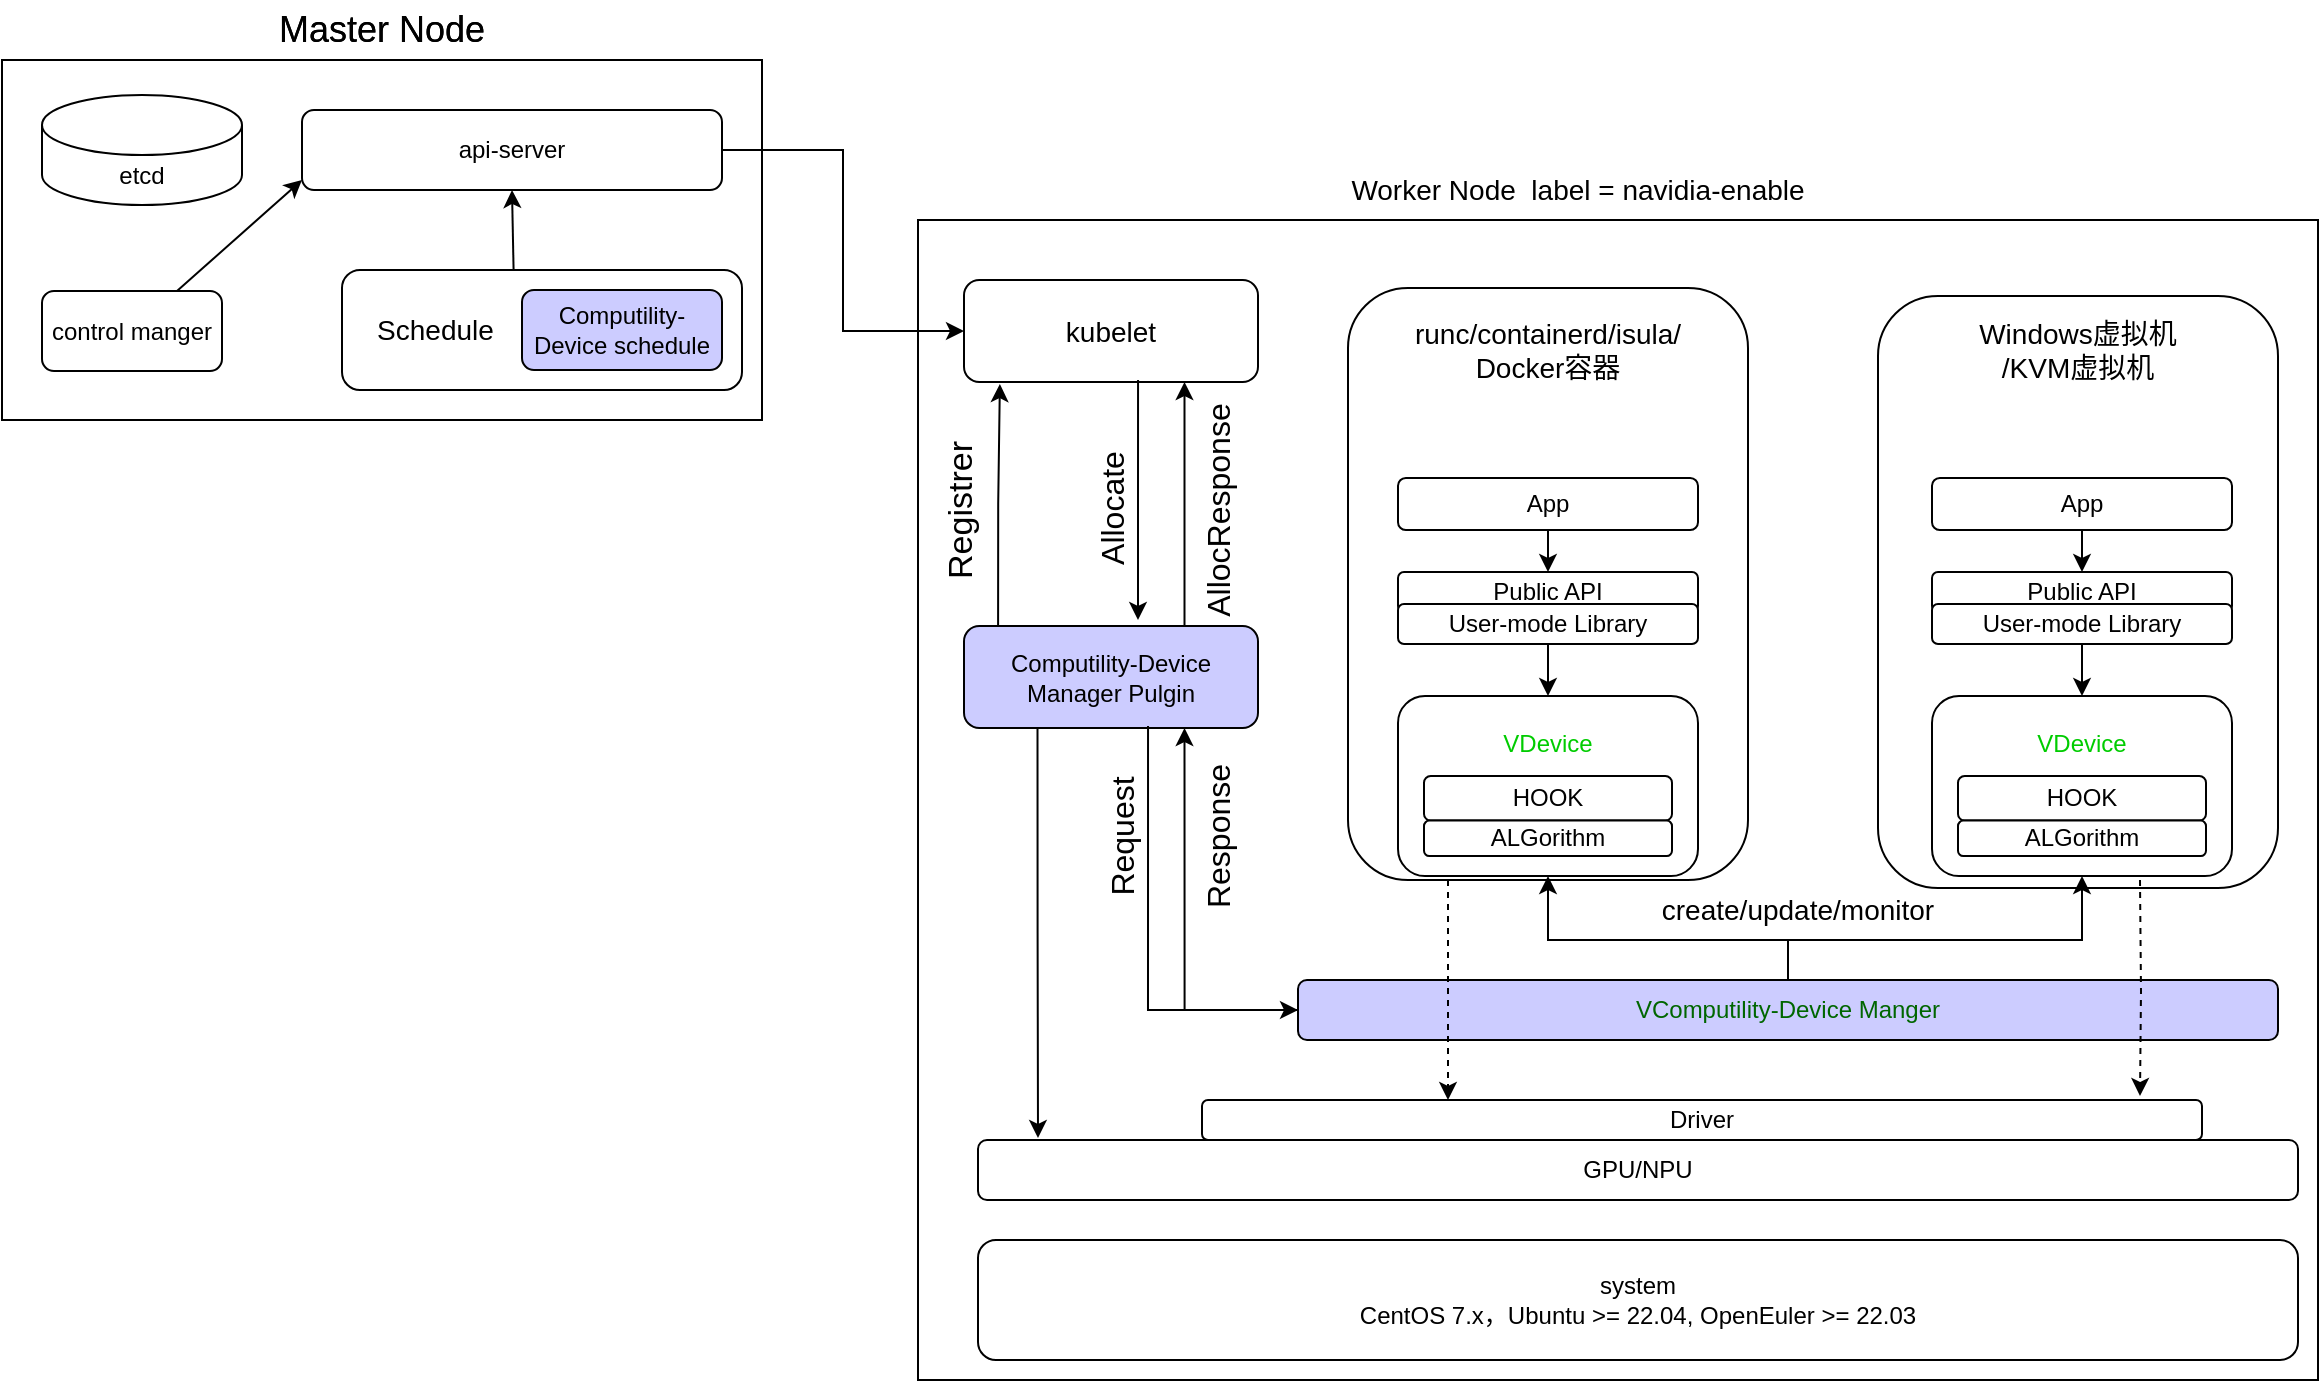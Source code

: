 <mxfile version="22.1.0" type="github">
  <diagram id="prtHgNgQTEPvFCAcTncT" name="Page-1">
    <mxGraphModel dx="1386" dy="747" grid="1" gridSize="10" guides="1" tooltips="1" connect="1" arrows="1" fold="1" page="1" pageScale="1" pageWidth="827" pageHeight="1169" math="0" shadow="0">
      <root>
        <mxCell id="0" />
        <mxCell id="1" parent="0" />
        <mxCell id="IzmlfqED56RzMS5ZcZuz-1" value="" style="rounded=0;whiteSpace=wrap;html=1;" vertex="1" parent="1">
          <mxGeometry x="718" y="1000" width="700" height="580" as="geometry" />
        </mxCell>
        <mxCell id="IzmlfqED56RzMS5ZcZuz-2" value="&lt;div style=&quot;text-align: left;&quot;&gt;&lt;br&gt;&lt;/div&gt;" style="rounded=1;whiteSpace=wrap;html=1;" vertex="1" parent="1">
          <mxGeometry x="933" y="1034" width="200" height="296" as="geometry" />
        </mxCell>
        <mxCell id="IzmlfqED56RzMS5ZcZuz-3" value="api-server" style="rounded=1;whiteSpace=wrap;html=1;" vertex="1" parent="1">
          <mxGeometry x="410" y="945" width="210" height="40" as="geometry" />
        </mxCell>
        <mxCell id="IzmlfqED56RzMS5ZcZuz-4" value="control manger" style="rounded=1;whiteSpace=wrap;html=1;" vertex="1" parent="1">
          <mxGeometry x="280" y="1025" width="90" height="40" as="geometry" />
        </mxCell>
        <mxCell id="IzmlfqED56RzMS5ZcZuz-5" value="&lt;font style=&quot;font-size: 14px;&quot;&gt;&amp;nbsp; &amp;nbsp; Schedule&lt;/font&gt;" style="rounded=1;whiteSpace=wrap;html=1;align=left;" vertex="1" parent="1">
          <mxGeometry x="430" y="1025" width="200" height="60" as="geometry" />
        </mxCell>
        <mxCell id="IzmlfqED56RzMS5ZcZuz-6" value="gpu-admission&lt;br&gt;schedule" style="rounded=1;whiteSpace=wrap;html=1;fillColor=#CCCCFF;" vertex="1" parent="1">
          <mxGeometry x="530" y="1035" width="90" height="40" as="geometry" />
        </mxCell>
        <mxCell id="IzmlfqED56RzMS5ZcZuz-7" value="etcd" style="shape=cylinder3;whiteSpace=wrap;html=1;boundedLbl=1;backgroundOutline=1;size=15;" vertex="1" parent="1">
          <mxGeometry x="280" y="935" width="100" height="50" as="geometry" />
        </mxCell>
        <mxCell id="IzmlfqED56RzMS5ZcZuz-8" value="&lt;font style=&quot;font-size: 18px;&quot;&gt;Master Node&lt;/font&gt;" style="text;html=1;strokeColor=none;fillColor=none;align=center;verticalAlign=middle;whiteSpace=wrap;rounded=0;" vertex="1" parent="1">
          <mxGeometry x="395" y="890" width="110" height="30" as="geometry" />
        </mxCell>
        <mxCell id="IzmlfqED56RzMS5ZcZuz-9" value="" style="endArrow=classic;html=1;rounded=0;exitX=0.75;exitY=0;exitDx=0;exitDy=0;" edge="1" parent="1" source="IzmlfqED56RzMS5ZcZuz-4">
          <mxGeometry width="50" height="50" relative="1" as="geometry">
            <mxPoint x="350" y="1020" as="sourcePoint" />
            <mxPoint x="410" y="970" as="targetPoint" />
          </mxGeometry>
        </mxCell>
        <mxCell id="IzmlfqED56RzMS5ZcZuz-10" value="" style="endArrow=classic;html=1;rounded=0;entryX=0.04;entryY=1.026;entryDx=0;entryDy=0;entryPerimeter=0;exitX=0.398;exitY=-0.046;exitDx=0;exitDy=0;exitPerimeter=0;" edge="1" parent="1" target="IzmlfqED56RzMS5ZcZuz-3">
          <mxGeometry width="50" height="50" relative="1" as="geometry">
            <mxPoint x="419.3" y="1093.62" as="sourcePoint" />
            <mxPoint x="430" y="1000" as="targetPoint" />
          </mxGeometry>
        </mxCell>
        <mxCell id="IzmlfqED56RzMS5ZcZuz-11" value="" style="endArrow=classic;html=1;rounded=0;exitX=0.429;exitY=0.006;exitDx=0;exitDy=0;exitPerimeter=0;entryX=0.5;entryY=1;entryDx=0;entryDy=0;" edge="1" parent="1" source="IzmlfqED56RzMS5ZcZuz-5" target="IzmlfqED56RzMS5ZcZuz-3">
          <mxGeometry width="50" height="50" relative="1" as="geometry">
            <mxPoint x="429" y="1104" as="sourcePoint" />
            <mxPoint x="428" y="996" as="targetPoint" />
          </mxGeometry>
        </mxCell>
        <mxCell id="IzmlfqED56RzMS5ZcZuz-12" value="" style="rounded=0;whiteSpace=wrap;html=1;" vertex="1" parent="1">
          <mxGeometry x="260" y="920" width="380" height="180" as="geometry" />
        </mxCell>
        <mxCell id="IzmlfqED56RzMS5ZcZuz-13" style="edgeStyle=orthogonalEdgeStyle;rounded=0;orthogonalLoop=1;jettySize=auto;html=1;entryX=0;entryY=0.5;entryDx=0;entryDy=0;" edge="1" parent="1" source="IzmlfqED56RzMS5ZcZuz-14" target="IzmlfqED56RzMS5ZcZuz-32">
          <mxGeometry relative="1" as="geometry" />
        </mxCell>
        <mxCell id="IzmlfqED56RzMS5ZcZuz-14" value="api-server" style="rounded=1;whiteSpace=wrap;html=1;" vertex="1" parent="1">
          <mxGeometry x="410" y="945" width="210" height="40" as="geometry" />
        </mxCell>
        <mxCell id="IzmlfqED56RzMS5ZcZuz-15" value="control manger" style="rounded=1;whiteSpace=wrap;html=1;" vertex="1" parent="1">
          <mxGeometry x="280" y="1035.5" width="90" height="40" as="geometry" />
        </mxCell>
        <mxCell id="IzmlfqED56RzMS5ZcZuz-16" value="&lt;font style=&quot;font-size: 14px;&quot;&gt;&amp;nbsp; &amp;nbsp; Schedule&lt;/font&gt;" style="rounded=1;whiteSpace=wrap;html=1;align=left;" vertex="1" parent="1">
          <mxGeometry x="430" y="1025" width="200" height="60" as="geometry" />
        </mxCell>
        <mxCell id="IzmlfqED56RzMS5ZcZuz-17" value="Computility-Device schedule" style="rounded=1;whiteSpace=wrap;html=1;fillColor=#CCCCFF;" vertex="1" parent="1">
          <mxGeometry x="520" y="1035" width="100" height="40" as="geometry" />
        </mxCell>
        <mxCell id="IzmlfqED56RzMS5ZcZuz-18" value="etcd" style="shape=cylinder3;whiteSpace=wrap;html=1;boundedLbl=1;backgroundOutline=1;size=15;" vertex="1" parent="1">
          <mxGeometry x="280" y="937.5" width="100" height="55" as="geometry" />
        </mxCell>
        <mxCell id="IzmlfqED56RzMS5ZcZuz-19" value="&lt;font style=&quot;font-size: 18px;&quot;&gt;Master Node&lt;/font&gt;" style="text;html=1;strokeColor=none;fillColor=none;align=center;verticalAlign=middle;whiteSpace=wrap;rounded=0;" vertex="1" parent="1">
          <mxGeometry x="395" y="890" width="110" height="30" as="geometry" />
        </mxCell>
        <mxCell id="IzmlfqED56RzMS5ZcZuz-20" value="" style="endArrow=classic;html=1;rounded=0;exitX=0.75;exitY=0;exitDx=0;exitDy=0;entryX=0;entryY=0.875;entryDx=0;entryDy=0;entryPerimeter=0;" edge="1" parent="1" source="IzmlfqED56RzMS5ZcZuz-15" target="IzmlfqED56RzMS5ZcZuz-14">
          <mxGeometry width="50" height="50" relative="1" as="geometry">
            <mxPoint x="350" y="1020" as="sourcePoint" />
            <mxPoint x="410" y="970" as="targetPoint" />
          </mxGeometry>
        </mxCell>
        <mxCell id="IzmlfqED56RzMS5ZcZuz-21" value="" style="endArrow=classic;html=1;rounded=0;exitX=0.429;exitY=0.006;exitDx=0;exitDy=0;exitPerimeter=0;entryX=0.5;entryY=1;entryDx=0;entryDy=0;" edge="1" parent="1" source="IzmlfqED56RzMS5ZcZuz-16" target="IzmlfqED56RzMS5ZcZuz-14">
          <mxGeometry width="50" height="50" relative="1" as="geometry">
            <mxPoint x="429" y="1104" as="sourcePoint" />
            <mxPoint x="428" y="996" as="targetPoint" />
          </mxGeometry>
        </mxCell>
        <mxCell id="IzmlfqED56RzMS5ZcZuz-22" value="GPU/NPU" style="rounded=1;whiteSpace=wrap;html=1;" vertex="1" parent="1">
          <mxGeometry x="748" y="1460" width="660" height="30" as="geometry" />
        </mxCell>
        <mxCell id="IzmlfqED56RzMS5ZcZuz-23" value="system&lt;br&gt;CentOS 7.x，Ubuntu &amp;gt;= 22.04, OpenEuler &amp;gt;= 22.03" style="rounded=1;whiteSpace=wrap;html=1;" vertex="1" parent="1">
          <mxGeometry x="748" y="1510" width="660" height="60" as="geometry" />
        </mxCell>
        <mxCell id="IzmlfqED56RzMS5ZcZuz-24" style="edgeStyle=orthogonalEdgeStyle;rounded=0;orthogonalLoop=1;jettySize=auto;html=1;entryX=0.122;entryY=1.02;entryDx=0;entryDy=0;exitX=0.116;exitY=0.02;exitDx=0;exitDy=0;exitPerimeter=0;entryPerimeter=0;" edge="1" parent="1" source="IzmlfqED56RzMS5ZcZuz-26" target="IzmlfqED56RzMS5ZcZuz-32">
          <mxGeometry relative="1" as="geometry" />
        </mxCell>
        <mxCell id="IzmlfqED56RzMS5ZcZuz-25" style="edgeStyle=orthogonalEdgeStyle;rounded=0;orthogonalLoop=1;jettySize=auto;html=1;exitX=0.25;exitY=1;exitDx=0;exitDy=0;" edge="1" parent="1" source="IzmlfqED56RzMS5ZcZuz-26">
          <mxGeometry relative="1" as="geometry">
            <mxPoint x="778" y="1459" as="targetPoint" />
          </mxGeometry>
        </mxCell>
        <mxCell id="IzmlfqED56RzMS5ZcZuz-26" value="Computility-Device Manager Pulgin" style="rounded=1;whiteSpace=wrap;html=1;fillColor=#CCCCFF;" vertex="1" parent="1">
          <mxGeometry x="741" y="1203" width="147" height="51" as="geometry" />
        </mxCell>
        <mxCell id="IzmlfqED56RzMS5ZcZuz-27" value="&lt;div style=&quot;text-align: left;&quot;&gt;&lt;br&gt;&lt;/div&gt;" style="rounded=1;whiteSpace=wrap;html=1;" vertex="1" parent="1">
          <mxGeometry x="1198" y="1038" width="200" height="296" as="geometry" />
        </mxCell>
        <mxCell id="IzmlfqED56RzMS5ZcZuz-28" style="edgeStyle=orthogonalEdgeStyle;rounded=0;orthogonalLoop=1;jettySize=auto;html=1;entryX=0.75;entryY=1;entryDx=0;entryDy=0;" edge="1" parent="1" source="IzmlfqED56RzMS5ZcZuz-31" target="IzmlfqED56RzMS5ZcZuz-26">
          <mxGeometry relative="1" as="geometry" />
        </mxCell>
        <mxCell id="IzmlfqED56RzMS5ZcZuz-29" style="edgeStyle=orthogonalEdgeStyle;rounded=0;orthogonalLoop=1;jettySize=auto;html=1;" edge="1" parent="1" source="IzmlfqED56RzMS5ZcZuz-31" target="IzmlfqED56RzMS5ZcZuz-47">
          <mxGeometry relative="1" as="geometry">
            <Array as="points">
              <mxPoint x="1153" y="1360" />
              <mxPoint x="1300" y="1360" />
            </Array>
          </mxGeometry>
        </mxCell>
        <mxCell id="IzmlfqED56RzMS5ZcZuz-30" style="edgeStyle=orthogonalEdgeStyle;rounded=0;orthogonalLoop=1;jettySize=auto;html=1;" edge="1" parent="1" source="IzmlfqED56RzMS5ZcZuz-31" target="IzmlfqED56RzMS5ZcZuz-60">
          <mxGeometry relative="1" as="geometry">
            <Array as="points">
              <mxPoint x="1153" y="1360" />
              <mxPoint x="1033" y="1360" />
            </Array>
          </mxGeometry>
        </mxCell>
        <mxCell id="IzmlfqED56RzMS5ZcZuz-31" value="&lt;font style=&quot;border-color: var(--border-color);&quot;&gt;&lt;font&gt;VComputility-Device Manger&lt;/font&gt;&lt;br&gt;&lt;/font&gt;" style="rounded=1;whiteSpace=wrap;html=1;fillColor=#CCCCFF;fontColor=#006600;" vertex="1" parent="1">
          <mxGeometry x="908" y="1380" width="490" height="30" as="geometry" />
        </mxCell>
        <mxCell id="IzmlfqED56RzMS5ZcZuz-32" value="&lt;font style=&quot;font-size: 14px;&quot;&gt;kubelet&lt;/font&gt;" style="rounded=1;whiteSpace=wrap;html=1;fillColor=#FFFFFF;" vertex="1" parent="1">
          <mxGeometry x="741" y="1030" width="147" height="51" as="geometry" />
        </mxCell>
        <mxCell id="IzmlfqED56RzMS5ZcZuz-33" value="Registrer" style="text;html=1;strokeColor=none;fillColor=none;align=center;verticalAlign=middle;whiteSpace=wrap;rounded=0;horizontal=0;fontSize=17;fontStyle=0" vertex="1" parent="1">
          <mxGeometry x="710" y="1111" width="60" height="68" as="geometry" />
        </mxCell>
        <mxCell id="IzmlfqED56RzMS5ZcZuz-34" style="edgeStyle=orthogonalEdgeStyle;rounded=0;orthogonalLoop=1;jettySize=auto;html=1;entryX=0.75;entryY=1;entryDx=0;entryDy=0;exitX=0.75;exitY=0;exitDx=0;exitDy=0;" edge="1" parent="1" source="IzmlfqED56RzMS5ZcZuz-26" target="IzmlfqED56RzMS5ZcZuz-32">
          <mxGeometry relative="1" as="geometry">
            <mxPoint x="778" y="1200" as="sourcePoint" />
            <mxPoint x="779" y="1102" as="targetPoint" />
          </mxGeometry>
        </mxCell>
        <mxCell id="IzmlfqED56RzMS5ZcZuz-35" style="edgeStyle=orthogonalEdgeStyle;rounded=0;orthogonalLoop=1;jettySize=auto;html=1;exitX=0.592;exitY=0.98;exitDx=0;exitDy=0;exitPerimeter=0;" edge="1" parent="1" source="IzmlfqED56RzMS5ZcZuz-32">
          <mxGeometry relative="1" as="geometry">
            <mxPoint x="861" y="1189" as="sourcePoint" />
            <mxPoint x="828" y="1200" as="targetPoint" />
          </mxGeometry>
        </mxCell>
        <mxCell id="IzmlfqED56RzMS5ZcZuz-36" value="Allocate" style="text;html=1;strokeColor=none;fillColor=none;align=center;verticalAlign=middle;whiteSpace=wrap;rounded=0;horizontal=0;fontSize=16;fontStyle=0" vertex="1" parent="1">
          <mxGeometry x="785" y="1110" width="60" height="68" as="geometry" />
        </mxCell>
        <mxCell id="IzmlfqED56RzMS5ZcZuz-37" value="AllocResponse&lt;br style=&quot;font-size: 16px;&quot;&gt;" style="text;html=1;strokeColor=none;fillColor=none;align=center;verticalAlign=middle;whiteSpace=wrap;rounded=0;horizontal=0;fontSize=16;fontStyle=0" vertex="1" parent="1">
          <mxGeometry x="838" y="1090" width="60" height="110" as="geometry" />
        </mxCell>
        <mxCell id="IzmlfqED56RzMS5ZcZuz-38" value="Driver" style="rounded=1;whiteSpace=wrap;html=1;" vertex="1" parent="1">
          <mxGeometry x="860" y="1440" width="500" height="20" as="geometry" />
        </mxCell>
        <mxCell id="IzmlfqED56RzMS5ZcZuz-39" value="App" style="rounded=1;whiteSpace=wrap;html=1;" vertex="1" parent="1">
          <mxGeometry x="1225" y="1129" width="150" height="26" as="geometry" />
        </mxCell>
        <mxCell id="IzmlfqED56RzMS5ZcZuz-40" style="edgeStyle=orthogonalEdgeStyle;rounded=0;orthogonalLoop=1;jettySize=auto;html=1;exitX=0.626;exitY=0.98;exitDx=0;exitDy=0;entryX=0;entryY=0.5;entryDx=0;entryDy=0;exitPerimeter=0;" edge="1" parent="1" source="IzmlfqED56RzMS5ZcZuz-26" target="IzmlfqED56RzMS5ZcZuz-31">
          <mxGeometry relative="1" as="geometry">
            <mxPoint x="838" y="1090" as="sourcePoint" />
            <mxPoint x="838" y="1210" as="targetPoint" />
          </mxGeometry>
        </mxCell>
        <mxCell id="IzmlfqED56RzMS5ZcZuz-41" value="Request" style="text;html=1;strokeColor=none;fillColor=none;align=center;verticalAlign=middle;whiteSpace=wrap;rounded=0;horizontal=0;fontSize=16;fontStyle=0" vertex="1" parent="1">
          <mxGeometry x="790" y="1274" width="60" height="68" as="geometry" />
        </mxCell>
        <mxCell id="IzmlfqED56RzMS5ZcZuz-42" value="Response" style="text;html=1;strokeColor=none;fillColor=none;align=center;verticalAlign=middle;whiteSpace=wrap;rounded=0;horizontal=0;fontSize=16;fontStyle=0" vertex="1" parent="1">
          <mxGeometry x="838" y="1274" width="60" height="68" as="geometry" />
        </mxCell>
        <mxCell id="IzmlfqED56RzMS5ZcZuz-43" value="&lt;font style=&quot;font-size: 14px;&quot;&gt;Worker Node&amp;nbsp; label = navidia-enable&lt;/font&gt;" style="text;html=1;strokeColor=none;fillColor=none;align=center;verticalAlign=middle;whiteSpace=wrap;rounded=0;" vertex="1" parent="1">
          <mxGeometry x="898" y="970" width="300" height="30" as="geometry" />
        </mxCell>
        <mxCell id="IzmlfqED56RzMS5ZcZuz-44" value="Public API" style="rounded=1;whiteSpace=wrap;html=1;" vertex="1" parent="1">
          <mxGeometry x="1225" y="1176" width="150" height="20" as="geometry" />
        </mxCell>
        <mxCell id="IzmlfqED56RzMS5ZcZuz-45" value="User-mode Library" style="rounded=1;whiteSpace=wrap;html=1;" vertex="1" parent="1">
          <mxGeometry x="1225" y="1192" width="150" height="20" as="geometry" />
        </mxCell>
        <mxCell id="IzmlfqED56RzMS5ZcZuz-46" value="" style="group" vertex="1" connectable="0" parent="1">
          <mxGeometry x="1225" y="1238" width="150" height="90" as="geometry" />
        </mxCell>
        <mxCell id="IzmlfqED56RzMS5ZcZuz-47" value="&lt;font color=&quot;#00cc00&quot;&gt;&lt;br&gt;&lt;br&gt;&lt;br&gt;&lt;br&gt;VDevice&lt;br&gt;&lt;br&gt;&lt;br&gt;&lt;br&gt;&lt;br&gt;&lt;br&gt;&lt;br&gt;&lt;/font&gt;&lt;div style=&quot;text-align: left;&quot;&gt;&lt;br&gt;&lt;/div&gt;" style="rounded=1;whiteSpace=wrap;html=1;container=0;" vertex="1" parent="IzmlfqED56RzMS5ZcZuz-46">
          <mxGeometry width="150" height="90" as="geometry" />
        </mxCell>
        <mxCell id="IzmlfqED56RzMS5ZcZuz-48" value="HOOK" style="rounded=1;whiteSpace=wrap;html=1;container=0;" vertex="1" parent="IzmlfqED56RzMS5ZcZuz-46">
          <mxGeometry x="13" y="40" width="124" height="22.3" as="geometry" />
        </mxCell>
        <mxCell id="IzmlfqED56RzMS5ZcZuz-49" value="ALGorithm" style="rounded=1;whiteSpace=wrap;html=1;container=0;" vertex="1" parent="IzmlfqED56RzMS5ZcZuz-46">
          <mxGeometry x="13" y="62.31" width="124" height="17.69" as="geometry" />
        </mxCell>
        <mxCell id="IzmlfqED56RzMS5ZcZuz-53" value="" style="endArrow=classic;html=1;rounded=0;exitX=0.5;exitY=1;exitDx=0;exitDy=0;entryX=0.5;entryY=0;entryDx=0;entryDy=0;" edge="1" parent="1" source="IzmlfqED56RzMS5ZcZuz-39" target="IzmlfqED56RzMS5ZcZuz-44">
          <mxGeometry width="50" height="50" relative="1" as="geometry">
            <mxPoint x="1455" y="1148" as="sourcePoint" />
            <mxPoint x="1505" y="1098" as="targetPoint" />
          </mxGeometry>
        </mxCell>
        <mxCell id="IzmlfqED56RzMS5ZcZuz-54" value="" style="endArrow=classic;html=1;rounded=0;exitX=0.5;exitY=1;exitDx=0;exitDy=0;entryX=0.5;entryY=0;entryDx=0;entryDy=0;" edge="1" parent="1" source="IzmlfqED56RzMS5ZcZuz-45" target="IzmlfqED56RzMS5ZcZuz-47">
          <mxGeometry width="50" height="50" relative="1" as="geometry">
            <mxPoint x="1310" y="1165" as="sourcePoint" />
            <mxPoint x="1310" y="1186" as="targetPoint" />
          </mxGeometry>
        </mxCell>
        <mxCell id="IzmlfqED56RzMS5ZcZuz-55" value="runc/containerd/isula/&lt;br style=&quot;font-size: 14px;&quot;&gt;Docker容器" style="text;html=1;strokeColor=none;fillColor=none;align=center;verticalAlign=middle;whiteSpace=wrap;rounded=0;fontSize=14;" vertex="1" parent="1">
          <mxGeometry x="948" y="1030" width="170" height="70" as="geometry" />
        </mxCell>
        <mxCell id="IzmlfqED56RzMS5ZcZuz-56" value="App" style="rounded=1;whiteSpace=wrap;html=1;" vertex="1" parent="1">
          <mxGeometry x="958" y="1129" width="150" height="26" as="geometry" />
        </mxCell>
        <mxCell id="IzmlfqED56RzMS5ZcZuz-57" value="Public API" style="rounded=1;whiteSpace=wrap;html=1;" vertex="1" parent="1">
          <mxGeometry x="958" y="1176" width="150" height="20" as="geometry" />
        </mxCell>
        <mxCell id="IzmlfqED56RzMS5ZcZuz-58" value="User-mode Library" style="rounded=1;whiteSpace=wrap;html=1;" vertex="1" parent="1">
          <mxGeometry x="958" y="1192" width="150" height="20" as="geometry" />
        </mxCell>
        <mxCell id="IzmlfqED56RzMS5ZcZuz-59" value="" style="group" vertex="1" connectable="0" parent="1">
          <mxGeometry x="958" y="1238" width="150" height="90" as="geometry" />
        </mxCell>
        <mxCell id="IzmlfqED56RzMS5ZcZuz-60" value="&lt;font color=&quot;#00cc00&quot;&gt;&lt;br&gt;&lt;br&gt;&lt;br&gt;&lt;br&gt;VDevice&lt;br&gt;&lt;br&gt;&lt;br&gt;&lt;br&gt;&lt;br&gt;&lt;br&gt;&lt;br&gt;&lt;/font&gt;&lt;div style=&quot;text-align: left;&quot;&gt;&lt;br&gt;&lt;/div&gt;" style="rounded=1;whiteSpace=wrap;html=1;container=0;" vertex="1" parent="IzmlfqED56RzMS5ZcZuz-59">
          <mxGeometry width="150" height="90" as="geometry" />
        </mxCell>
        <mxCell id="IzmlfqED56RzMS5ZcZuz-61" value="HOOK" style="rounded=1;whiteSpace=wrap;html=1;container=0;" vertex="1" parent="IzmlfqED56RzMS5ZcZuz-59">
          <mxGeometry x="13" y="40" width="124" height="22.3" as="geometry" />
        </mxCell>
        <mxCell id="IzmlfqED56RzMS5ZcZuz-62" value="ALGorithm" style="rounded=1;whiteSpace=wrap;html=1;container=0;" vertex="1" parent="IzmlfqED56RzMS5ZcZuz-59">
          <mxGeometry x="13" y="62.31" width="124" height="17.69" as="geometry" />
        </mxCell>
        <mxCell id="IzmlfqED56RzMS5ZcZuz-63" value="" style="endArrow=classic;html=1;rounded=0;exitX=0.5;exitY=1;exitDx=0;exitDy=0;entryX=0.5;entryY=0;entryDx=0;entryDy=0;" edge="1" parent="1" source="IzmlfqED56RzMS5ZcZuz-56" target="IzmlfqED56RzMS5ZcZuz-57">
          <mxGeometry width="50" height="50" relative="1" as="geometry">
            <mxPoint x="1188" y="1148" as="sourcePoint" />
            <mxPoint x="1238" y="1098" as="targetPoint" />
          </mxGeometry>
        </mxCell>
        <mxCell id="IzmlfqED56RzMS5ZcZuz-64" value="" style="endArrow=classic;html=1;rounded=0;exitX=0.5;exitY=1;exitDx=0;exitDy=0;entryX=0.5;entryY=0;entryDx=0;entryDy=0;" edge="1" parent="1" source="IzmlfqED56RzMS5ZcZuz-58" target="IzmlfqED56RzMS5ZcZuz-60">
          <mxGeometry width="50" height="50" relative="1" as="geometry">
            <mxPoint x="1043" y="1165" as="sourcePoint" />
            <mxPoint x="1043" y="1186" as="targetPoint" />
          </mxGeometry>
        </mxCell>
        <mxCell id="IzmlfqED56RzMS5ZcZuz-65" value="create/update/monitor" style="text;html=1;strokeColor=none;fillColor=none;align=center;verticalAlign=middle;whiteSpace=wrap;rounded=0;fontSize=14;" vertex="1" parent="1">
          <mxGeometry x="1078" y="1330" width="160" height="30" as="geometry" />
        </mxCell>
        <mxCell id="IzmlfqED56RzMS5ZcZuz-66" value="Windows虚拟机&lt;br&gt;/KVM虚拟机" style="text;html=1;strokeColor=none;fillColor=none;align=center;verticalAlign=middle;whiteSpace=wrap;rounded=0;fontSize=14;" vertex="1" parent="1">
          <mxGeometry x="1213" y="1030" width="170" height="70" as="geometry" />
        </mxCell>
        <mxCell id="IzmlfqED56RzMS5ZcZuz-67" style="edgeStyle=orthogonalEdgeStyle;rounded=0;orthogonalLoop=1;jettySize=auto;html=1;exitX=0.25;exitY=1;exitDx=0;exitDy=0;dashed=1;" edge="1" parent="1" source="IzmlfqED56RzMS5ZcZuz-2">
          <mxGeometry relative="1" as="geometry">
            <mxPoint x="983" y="1440" as="targetPoint" />
          </mxGeometry>
        </mxCell>
        <mxCell id="IzmlfqED56RzMS5ZcZuz-68" style="edgeStyle=orthogonalEdgeStyle;rounded=0;orthogonalLoop=1;jettySize=auto;html=1;dashed=1;entryX=0.938;entryY=-0.1;entryDx=0;entryDy=0;entryPerimeter=0;" edge="1" parent="1" target="IzmlfqED56RzMS5ZcZuz-38">
          <mxGeometry relative="1" as="geometry">
            <mxPoint x="1329" y="1330" as="sourcePoint" />
            <mxPoint x="993" y="1450" as="targetPoint" />
          </mxGeometry>
        </mxCell>
      </root>
    </mxGraphModel>
  </diagram>
</mxfile>
